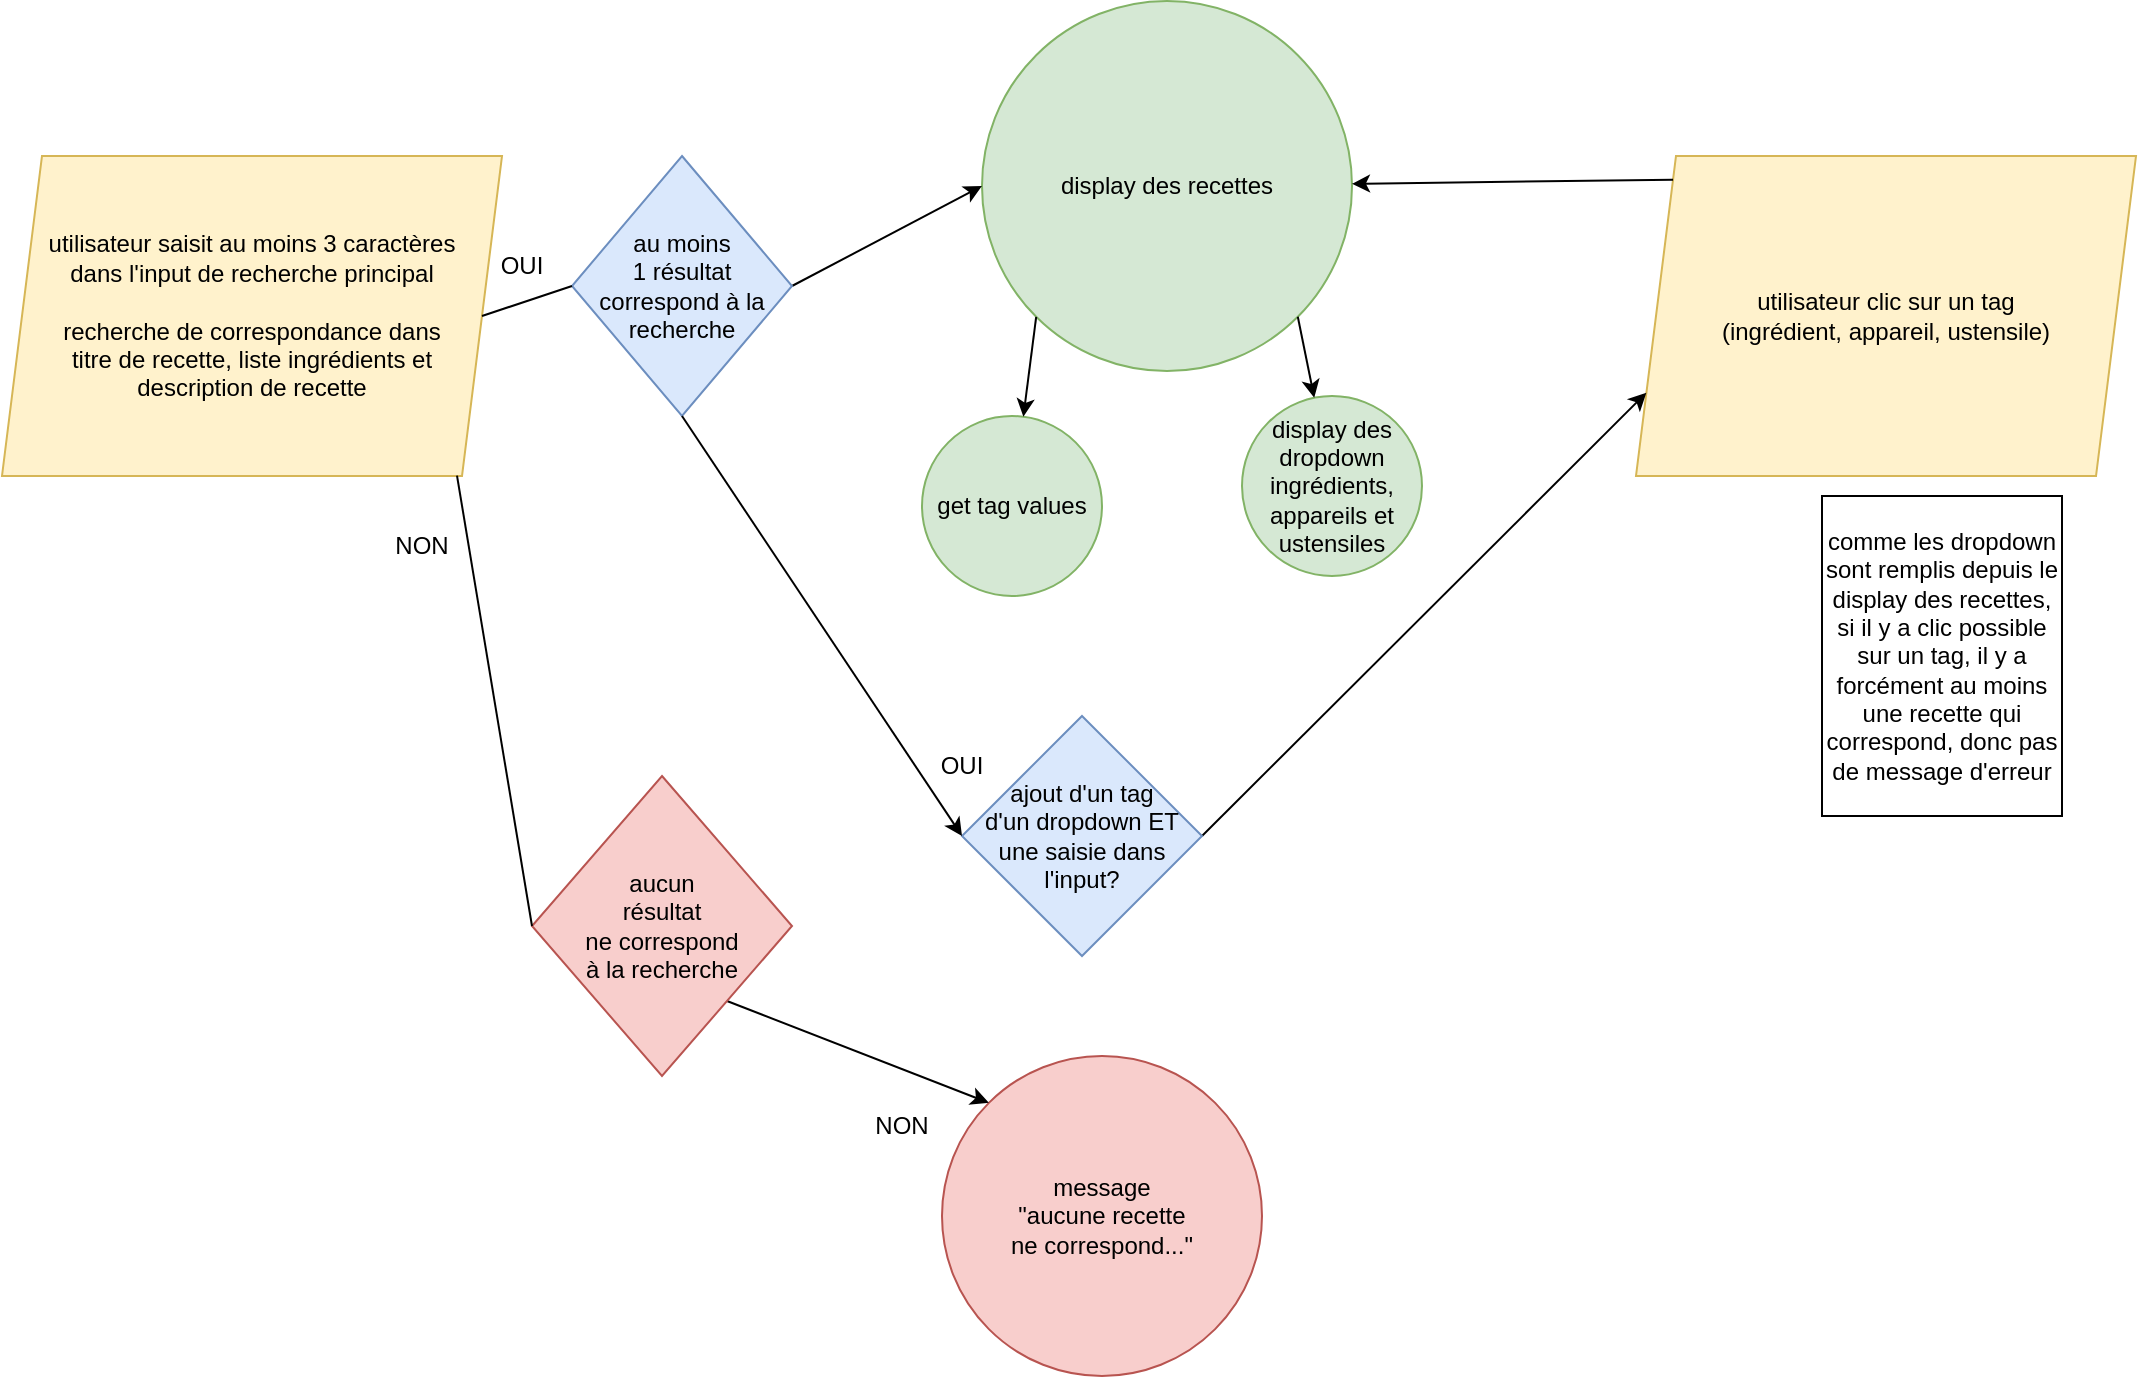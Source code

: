 <mxfile version="15.8.7" type="github">
  <diagram id="C5RBs43oDa-KdzZeNtuy" name="Page-1">
    <mxGraphModel dx="2184" dy="1093" grid="1" gridSize="10" guides="1" tooltips="1" connect="1" arrows="1" fold="1" page="1" pageScale="1" pageWidth="827" pageHeight="1169" math="0" shadow="0">
      <root>
        <mxCell id="WIyWlLk6GJQsqaUBKTNV-0" />
        <mxCell id="WIyWlLk6GJQsqaUBKTNV-1" parent="WIyWlLk6GJQsqaUBKTNV-0" />
        <mxCell id="n04c6c9WjDYKA3ZcxY-e-0" value="display des recettes" style="ellipse;whiteSpace=wrap;html=1;aspect=fixed;fillColor=#d5e8d4;strokeColor=#82b366;" vertex="1" parent="WIyWlLk6GJQsqaUBKTNV-1">
          <mxGeometry x="500" y="42.5" width="185" height="185" as="geometry" />
        </mxCell>
        <mxCell id="n04c6c9WjDYKA3ZcxY-e-1" value="display des dropdown ingrédients, appareils et ustensiles" style="ellipse;whiteSpace=wrap;html=1;aspect=fixed;fillColor=#d5e8d4;strokeColor=#82b366;" vertex="1" parent="WIyWlLk6GJQsqaUBKTNV-1">
          <mxGeometry x="630" y="240" width="90" height="90" as="geometry" />
        </mxCell>
        <mxCell id="n04c6c9WjDYKA3ZcxY-e-2" value="get tag values" style="ellipse;whiteSpace=wrap;html=1;aspect=fixed;fillColor=#d5e8d4;strokeColor=#82b366;direction=south;" vertex="1" parent="WIyWlLk6GJQsqaUBKTNV-1">
          <mxGeometry x="470" y="250" width="90" height="90" as="geometry" />
        </mxCell>
        <mxCell id="n04c6c9WjDYKA3ZcxY-e-11" value="" style="endArrow=classic;html=1;rounded=0;exitX=0;exitY=1;exitDx=0;exitDy=0;" edge="1" parent="WIyWlLk6GJQsqaUBKTNV-1" source="n04c6c9WjDYKA3ZcxY-e-0" target="n04c6c9WjDYKA3ZcxY-e-2">
          <mxGeometry width="50" height="50" relative="1" as="geometry">
            <mxPoint x="850" y="720" as="sourcePoint" />
            <mxPoint x="670" y="670" as="targetPoint" />
          </mxGeometry>
        </mxCell>
        <mxCell id="n04c6c9WjDYKA3ZcxY-e-12" value="utilisateur saisit au moins 3 caractères&lt;br&gt;dans l&#39;input de recherche principal&lt;br&gt;&lt;br&gt;recherche de correspondance dans &lt;br&gt;titre&amp;nbsp;de recette, liste ingrédients et &lt;br&gt;description de recette" style="shape=parallelogram;perimeter=parallelogramPerimeter;whiteSpace=wrap;html=1;fixedSize=1;fillColor=#fff2cc;strokeColor=#d6b656;" vertex="1" parent="WIyWlLk6GJQsqaUBKTNV-1">
          <mxGeometry x="10" y="120" width="250" height="160" as="geometry" />
        </mxCell>
        <mxCell id="n04c6c9WjDYKA3ZcxY-e-15" value="utilisateur clic sur un tag &lt;br&gt;(ingrédient, appareil, ustensile)" style="shape=parallelogram;perimeter=parallelogramPerimeter;whiteSpace=wrap;html=1;fixedSize=1;fillColor=#fff2cc;strokeColor=#d6b656;" vertex="1" parent="WIyWlLk6GJQsqaUBKTNV-1">
          <mxGeometry x="827" y="120" width="250" height="160" as="geometry" />
        </mxCell>
        <mxCell id="n04c6c9WjDYKA3ZcxY-e-16" value="" style="endArrow=classic;html=1;rounded=0;exitX=0;exitY=0;exitDx=0;exitDy=0;startArrow=none;" edge="1" parent="WIyWlLk6GJQsqaUBKTNV-1" source="n04c6c9WjDYKA3ZcxY-e-15" target="n04c6c9WjDYKA3ZcxY-e-0">
          <mxGeometry width="50" height="50" relative="1" as="geometry">
            <mxPoint x="620" y="830" as="sourcePoint" />
            <mxPoint x="670" y="780" as="targetPoint" />
          </mxGeometry>
        </mxCell>
        <mxCell id="n04c6c9WjDYKA3ZcxY-e-20" value="message &lt;br&gt;&quot;aucune recette &lt;br&gt;ne correspond...&quot;" style="ellipse;whiteSpace=wrap;html=1;aspect=fixed;fillColor=#f8cecc;strokeColor=#b85450;" vertex="1" parent="WIyWlLk6GJQsqaUBKTNV-1">
          <mxGeometry x="480" y="570" width="160" height="160" as="geometry" />
        </mxCell>
        <mxCell id="n04c6c9WjDYKA3ZcxY-e-22" value="" style="endArrow=classic;html=1;rounded=0;exitX=1;exitY=1;exitDx=0;exitDy=0;" edge="1" parent="WIyWlLk6GJQsqaUBKTNV-1" source="n04c6c9WjDYKA3ZcxY-e-0" target="n04c6c9WjDYKA3ZcxY-e-1">
          <mxGeometry width="50" height="50" relative="1" as="geometry">
            <mxPoint x="620" y="760" as="sourcePoint" />
            <mxPoint x="670" y="710" as="targetPoint" />
          </mxGeometry>
        </mxCell>
        <mxCell id="n04c6c9WjDYKA3ZcxY-e-23" value="" style="endArrow=classic;html=1;rounded=0;exitX=1;exitY=1;exitDx=0;exitDy=0;entryX=0;entryY=0;entryDx=0;entryDy=0;startArrow=none;" edge="1" parent="WIyWlLk6GJQsqaUBKTNV-1" source="n04c6c9WjDYKA3ZcxY-e-25" target="n04c6c9WjDYKA3ZcxY-e-20">
          <mxGeometry width="50" height="50" relative="1" as="geometry">
            <mxPoint x="390" y="780" as="sourcePoint" />
            <mxPoint x="240" y="1070" as="targetPoint" />
            <Array as="points" />
          </mxGeometry>
        </mxCell>
        <mxCell id="n04c6c9WjDYKA3ZcxY-e-25" value="&lt;span style=&quot;color: rgb(0 , 0 , 0) ; font-family: &amp;#34;helvetica&amp;#34; ; font-size: 12px ; font-style: normal ; font-weight: 400 ; letter-spacing: normal ; text-align: center ; text-indent: 0px ; text-transform: none ; word-spacing: 0px ; display: inline ; float: none&quot;&gt;aucun &lt;br&gt;résultat &lt;br&gt;ne correspond &lt;br&gt;à la recherche&lt;/span&gt;" style="rhombus;whiteSpace=wrap;html=1;fillColor=#f8cecc;strokeColor=#b85450;" vertex="1" parent="WIyWlLk6GJQsqaUBKTNV-1">
          <mxGeometry x="275" y="430" width="130" height="150" as="geometry" />
        </mxCell>
        <mxCell id="n04c6c9WjDYKA3ZcxY-e-28" value="" style="endArrow=none;html=1;rounded=0;entryX=0;entryY=0.5;entryDx=0;entryDy=0;exitX=0.91;exitY=0.999;exitDx=0;exitDy=0;exitPerimeter=0;" edge="1" parent="WIyWlLk6GJQsqaUBKTNV-1" source="n04c6c9WjDYKA3ZcxY-e-12" target="n04c6c9WjDYKA3ZcxY-e-25">
          <mxGeometry width="50" height="50" relative="1" as="geometry">
            <mxPoint x="170" y="320" as="sourcePoint" />
            <mxPoint x="330" y="1042.96" as="targetPoint" />
            <Array as="points" />
          </mxGeometry>
        </mxCell>
        <mxCell id="n04c6c9WjDYKA3ZcxY-e-33" value="" style="endArrow=classic;startArrow=none;html=1;rounded=0;exitX=1;exitY=0.5;exitDx=0;exitDy=0;entryX=0;entryY=0.75;entryDx=0;entryDy=0;" edge="1" parent="WIyWlLk6GJQsqaUBKTNV-1" source="n04c6c9WjDYKA3ZcxY-e-30" target="n04c6c9WjDYKA3ZcxY-e-15">
          <mxGeometry width="50" height="50" relative="1" as="geometry">
            <mxPoint x="620" y="800" as="sourcePoint" />
            <mxPoint x="670" y="750" as="targetPoint" />
          </mxGeometry>
        </mxCell>
        <mxCell id="n04c6c9WjDYKA3ZcxY-e-30" value="ajout d&#39;un tag &lt;br&gt;d&#39;un dropdown ET une saisie dans l&#39;input?" style="rhombus;whiteSpace=wrap;html=1;fillColor=#dae8fc;strokeColor=#6c8ebf;" vertex="1" parent="WIyWlLk6GJQsqaUBKTNV-1">
          <mxGeometry x="490" y="400" width="120" height="120" as="geometry" />
        </mxCell>
        <mxCell id="n04c6c9WjDYKA3ZcxY-e-39" value="NON" style="text;html=1;strokeColor=none;fillColor=none;align=center;verticalAlign=middle;whiteSpace=wrap;rounded=0;labelBackgroundColor=none;" vertex="1" parent="WIyWlLk6GJQsqaUBKTNV-1">
          <mxGeometry x="430" y="590" width="60" height="30" as="geometry" />
        </mxCell>
        <mxCell id="n04c6c9WjDYKA3ZcxY-e-40" value="OUI" style="text;html=1;strokeColor=none;fillColor=none;align=center;verticalAlign=middle;whiteSpace=wrap;rounded=0;labelBackgroundColor=none;" vertex="1" parent="WIyWlLk6GJQsqaUBKTNV-1">
          <mxGeometry x="240" y="160" width="60" height="30" as="geometry" />
        </mxCell>
        <mxCell id="n04c6c9WjDYKA3ZcxY-e-42" value="OUI" style="text;html=1;strokeColor=none;fillColor=none;align=center;verticalAlign=middle;whiteSpace=wrap;rounded=0;labelBackgroundColor=none;" vertex="1" parent="WIyWlLk6GJQsqaUBKTNV-1">
          <mxGeometry x="460" y="410" width="60" height="30" as="geometry" />
        </mxCell>
        <mxCell id="n04c6c9WjDYKA3ZcxY-e-43" value="NON" style="text;html=1;strokeColor=none;fillColor=none;align=center;verticalAlign=middle;whiteSpace=wrap;rounded=0;labelBackgroundColor=none;" vertex="1" parent="WIyWlLk6GJQsqaUBKTNV-1">
          <mxGeometry x="190" y="300" width="60" height="30" as="geometry" />
        </mxCell>
        <mxCell id="n04c6c9WjDYKA3ZcxY-e-49" value="" style="endArrow=classic;html=1;rounded=0;exitX=1;exitY=0.5;exitDx=0;exitDy=0;entryX=0;entryY=0.5;entryDx=0;entryDy=0;startArrow=none;" edge="1" parent="WIyWlLk6GJQsqaUBKTNV-1" source="n04c6c9WjDYKA3ZcxY-e-17" target="n04c6c9WjDYKA3ZcxY-e-0">
          <mxGeometry width="50" height="50" relative="1" as="geometry">
            <mxPoint x="390" y="550" as="sourcePoint" />
            <mxPoint x="440" y="500" as="targetPoint" />
          </mxGeometry>
        </mxCell>
        <mxCell id="n04c6c9WjDYKA3ZcxY-e-17" value="au moins &lt;br&gt;1 résultat correspond à la recherche" style="rhombus;whiteSpace=wrap;html=1;fillColor=#dae8fc;strokeColor=#6c8ebf;" vertex="1" parent="WIyWlLk6GJQsqaUBKTNV-1">
          <mxGeometry x="295" y="120" width="110" height="130" as="geometry" />
        </mxCell>
        <mxCell id="n04c6c9WjDYKA3ZcxY-e-50" value="" style="endArrow=none;html=1;rounded=0;exitX=1;exitY=0.5;exitDx=0;exitDy=0;entryX=0;entryY=0.5;entryDx=0;entryDy=0;" edge="1" parent="WIyWlLk6GJQsqaUBKTNV-1" source="n04c6c9WjDYKA3ZcxY-e-12" target="n04c6c9WjDYKA3ZcxY-e-17">
          <mxGeometry width="50" height="50" relative="1" as="geometry">
            <mxPoint x="240" y="200" as="sourcePoint" />
            <mxPoint x="450.0" y="127.5" as="targetPoint" />
          </mxGeometry>
        </mxCell>
        <mxCell id="n04c6c9WjDYKA3ZcxY-e-51" value="comme les dropdown sont remplis depuis le display des recettes, si il y a clic possible sur un tag, il y a forcément au moins une recette qui correspond, donc pas de message d&#39;erreur" style="rounded=0;whiteSpace=wrap;html=1;labelBackgroundColor=none;" vertex="1" parent="WIyWlLk6GJQsqaUBKTNV-1">
          <mxGeometry x="920" y="290" width="120" height="160" as="geometry" />
        </mxCell>
        <mxCell id="n04c6c9WjDYKA3ZcxY-e-53" value="" style="endArrow=classic;html=1;rounded=0;exitX=0.5;exitY=1;exitDx=0;exitDy=0;entryX=0;entryY=0.5;entryDx=0;entryDy=0;" edge="1" parent="WIyWlLk6GJQsqaUBKTNV-1" source="n04c6c9WjDYKA3ZcxY-e-17" target="n04c6c9WjDYKA3ZcxY-e-30">
          <mxGeometry width="50" height="50" relative="1" as="geometry">
            <mxPoint x="390" y="490" as="sourcePoint" />
            <mxPoint x="440" y="440" as="targetPoint" />
          </mxGeometry>
        </mxCell>
      </root>
    </mxGraphModel>
  </diagram>
</mxfile>
